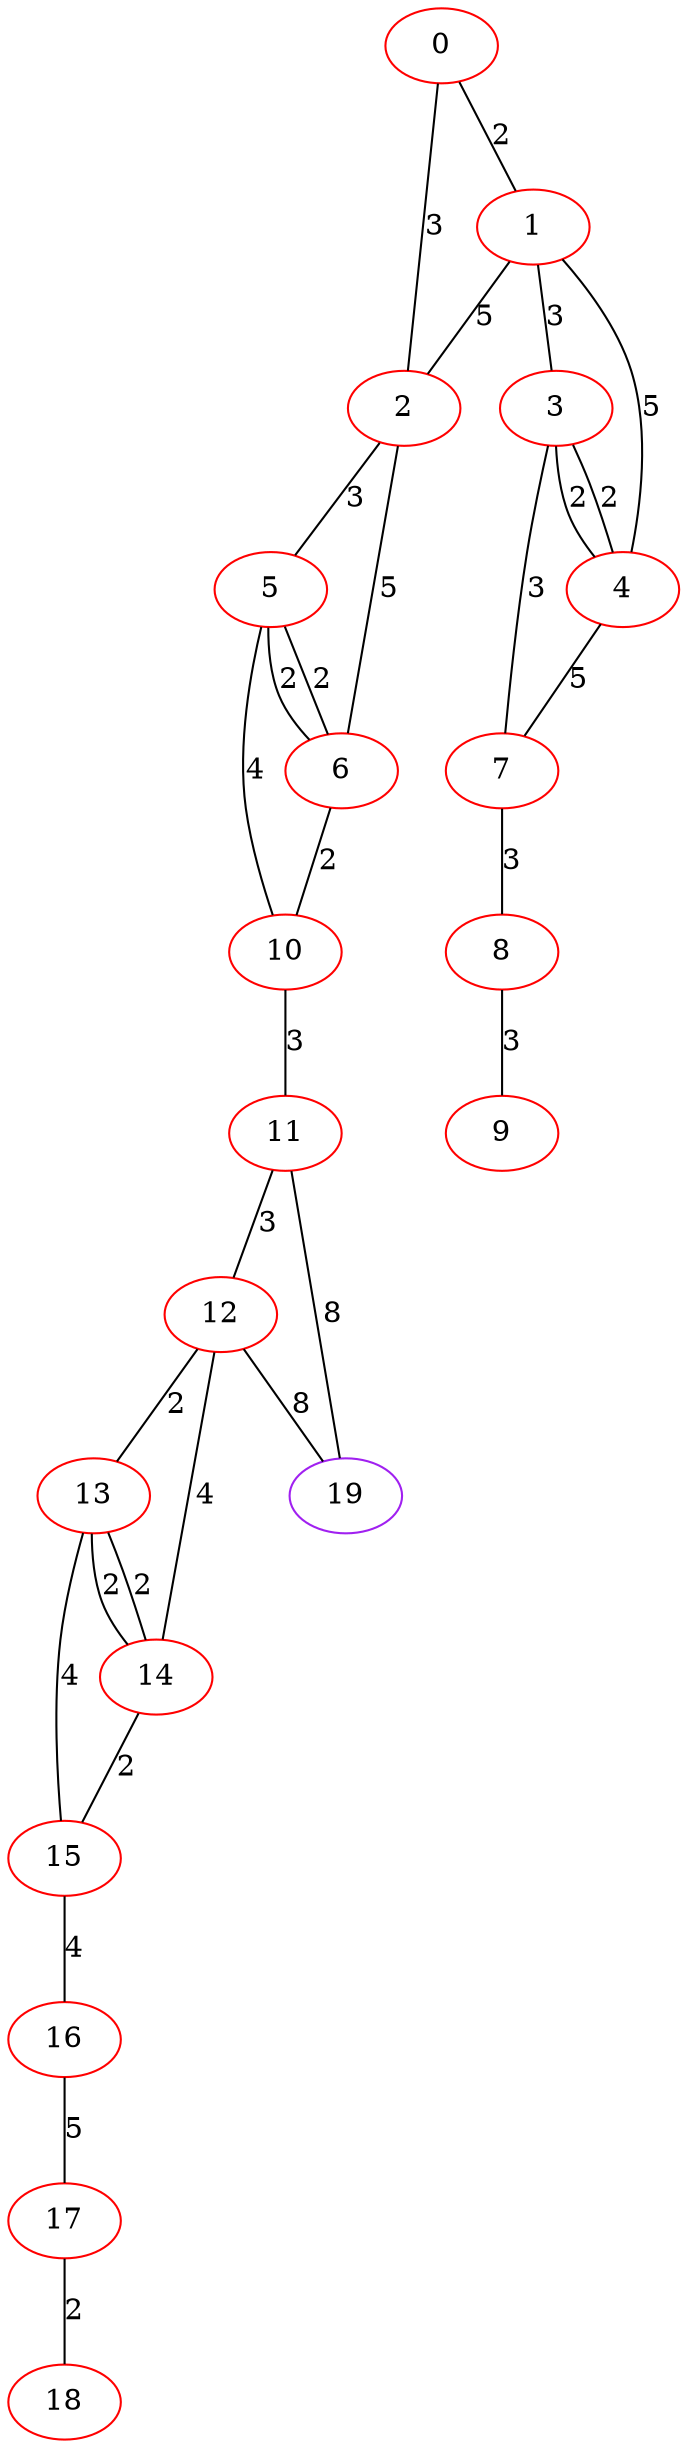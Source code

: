 graph "" {
0 [color=red, weight=1];
1 [color=red, weight=1];
2 [color=red, weight=1];
3 [color=red, weight=1];
4 [color=red, weight=1];
5 [color=red, weight=1];
6 [color=red, weight=1];
7 [color=red, weight=1];
8 [color=red, weight=1];
9 [color=red, weight=1];
10 [color=red, weight=1];
11 [color=red, weight=1];
12 [color=red, weight=1];
13 [color=red, weight=1];
14 [color=red, weight=1];
15 [color=red, weight=1];
16 [color=red, weight=1];
17 [color=red, weight=1];
18 [color=red, weight=1];
19 [color=purple, weight=4];
0 -- 1  [key=0, label=2];
0 -- 2  [key=0, label=3];
1 -- 2  [key=0, label=5];
1 -- 3  [key=0, label=3];
1 -- 4  [key=0, label=5];
2 -- 5  [key=0, label=3];
2 -- 6  [key=0, label=5];
3 -- 4  [key=0, label=2];
3 -- 4  [key=1, label=2];
3 -- 7  [key=0, label=3];
4 -- 7  [key=0, label=5];
5 -- 10  [key=0, label=4];
5 -- 6  [key=0, label=2];
5 -- 6  [key=1, label=2];
6 -- 10  [key=0, label=2];
7 -- 8  [key=0, label=3];
8 -- 9  [key=0, label=3];
10 -- 11  [key=0, label=3];
11 -- 19  [key=0, label=8];
11 -- 12  [key=0, label=3];
12 -- 19  [key=0, label=8];
12 -- 13  [key=0, label=2];
12 -- 14  [key=0, label=4];
13 -- 14  [key=0, label=2];
13 -- 14  [key=1, label=2];
13 -- 15  [key=0, label=4];
14 -- 15  [key=0, label=2];
15 -- 16  [key=0, label=4];
16 -- 17  [key=0, label=5];
17 -- 18  [key=0, label=2];
}
